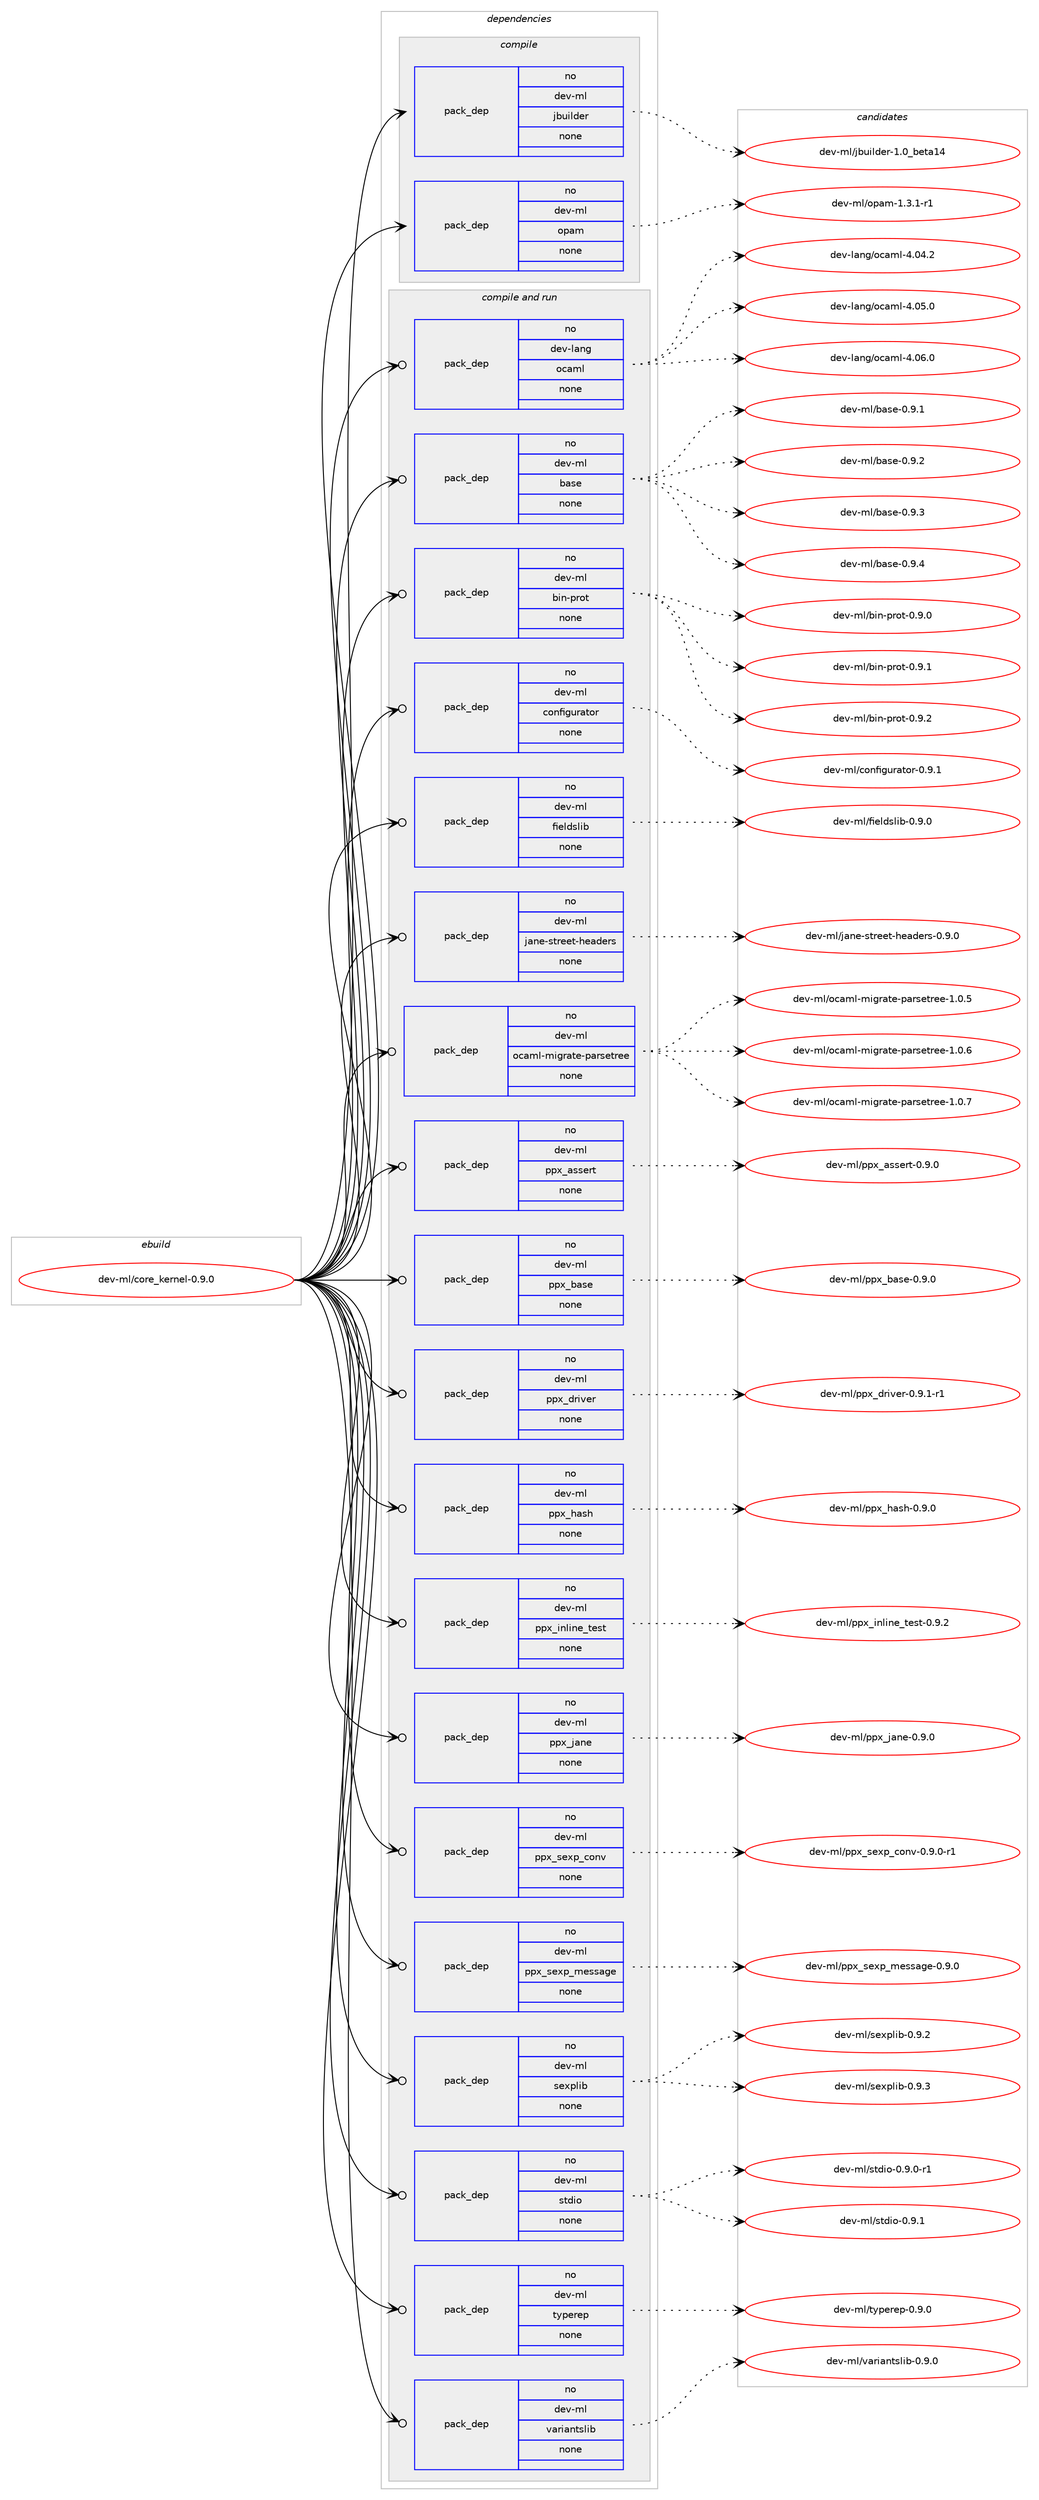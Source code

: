 digraph prolog {

# *************
# Graph options
# *************

newrank=true;
concentrate=true;
compound=true;
graph [rankdir=LR,fontname=Helvetica,fontsize=10,ranksep=1.5];#, ranksep=2.5, nodesep=0.2];
edge  [arrowhead=vee];
node  [fontname=Helvetica,fontsize=10];

# **********
# The ebuild
# **********

subgraph cluster_leftcol {
color=gray;
rank=same;
label=<<i>ebuild</i>>;
id [label="dev-ml/core_kernel-0.9.0", color=red, width=4, href="../dev-ml/core_kernel-0.9.0.svg"];
}

# ****************
# The dependencies
# ****************

subgraph cluster_midcol {
color=gray;
label=<<i>dependencies</i>>;
subgraph cluster_compile {
fillcolor="#eeeeee";
style=filled;
label=<<i>compile</i>>;
subgraph pack92090 {
dependency122174 [label=<<TABLE BORDER="0" CELLBORDER="1" CELLSPACING="0" CELLPADDING="4" WIDTH="220"><TR><TD ROWSPAN="6" CELLPADDING="30">pack_dep</TD></TR><TR><TD WIDTH="110">no</TD></TR><TR><TD>dev-ml</TD></TR><TR><TD>jbuilder</TD></TR><TR><TD>none</TD></TR><TR><TD></TD></TR></TABLE>>, shape=none, color=blue];
}
id:e -> dependency122174:w [weight=20,style="solid",arrowhead="vee"];
subgraph pack92091 {
dependency122175 [label=<<TABLE BORDER="0" CELLBORDER="1" CELLSPACING="0" CELLPADDING="4" WIDTH="220"><TR><TD ROWSPAN="6" CELLPADDING="30">pack_dep</TD></TR><TR><TD WIDTH="110">no</TD></TR><TR><TD>dev-ml</TD></TR><TR><TD>opam</TD></TR><TR><TD>none</TD></TR><TR><TD></TD></TR></TABLE>>, shape=none, color=blue];
}
id:e -> dependency122175:w [weight=20,style="solid",arrowhead="vee"];
}
subgraph cluster_compileandrun {
fillcolor="#eeeeee";
style=filled;
label=<<i>compile and run</i>>;
subgraph pack92092 {
dependency122176 [label=<<TABLE BORDER="0" CELLBORDER="1" CELLSPACING="0" CELLPADDING="4" WIDTH="220"><TR><TD ROWSPAN="6" CELLPADDING="30">pack_dep</TD></TR><TR><TD WIDTH="110">no</TD></TR><TR><TD>dev-lang</TD></TR><TR><TD>ocaml</TD></TR><TR><TD>none</TD></TR><TR><TD></TD></TR></TABLE>>, shape=none, color=blue];
}
id:e -> dependency122176:w [weight=20,style="solid",arrowhead="odotvee"];
subgraph pack92093 {
dependency122177 [label=<<TABLE BORDER="0" CELLBORDER="1" CELLSPACING="0" CELLPADDING="4" WIDTH="220"><TR><TD ROWSPAN="6" CELLPADDING="30">pack_dep</TD></TR><TR><TD WIDTH="110">no</TD></TR><TR><TD>dev-ml</TD></TR><TR><TD>base</TD></TR><TR><TD>none</TD></TR><TR><TD></TD></TR></TABLE>>, shape=none, color=blue];
}
id:e -> dependency122177:w [weight=20,style="solid",arrowhead="odotvee"];
subgraph pack92094 {
dependency122178 [label=<<TABLE BORDER="0" CELLBORDER="1" CELLSPACING="0" CELLPADDING="4" WIDTH="220"><TR><TD ROWSPAN="6" CELLPADDING="30">pack_dep</TD></TR><TR><TD WIDTH="110">no</TD></TR><TR><TD>dev-ml</TD></TR><TR><TD>bin-prot</TD></TR><TR><TD>none</TD></TR><TR><TD></TD></TR></TABLE>>, shape=none, color=blue];
}
id:e -> dependency122178:w [weight=20,style="solid",arrowhead="odotvee"];
subgraph pack92095 {
dependency122179 [label=<<TABLE BORDER="0" CELLBORDER="1" CELLSPACING="0" CELLPADDING="4" WIDTH="220"><TR><TD ROWSPAN="6" CELLPADDING="30">pack_dep</TD></TR><TR><TD WIDTH="110">no</TD></TR><TR><TD>dev-ml</TD></TR><TR><TD>configurator</TD></TR><TR><TD>none</TD></TR><TR><TD></TD></TR></TABLE>>, shape=none, color=blue];
}
id:e -> dependency122179:w [weight=20,style="solid",arrowhead="odotvee"];
subgraph pack92096 {
dependency122180 [label=<<TABLE BORDER="0" CELLBORDER="1" CELLSPACING="0" CELLPADDING="4" WIDTH="220"><TR><TD ROWSPAN="6" CELLPADDING="30">pack_dep</TD></TR><TR><TD WIDTH="110">no</TD></TR><TR><TD>dev-ml</TD></TR><TR><TD>fieldslib</TD></TR><TR><TD>none</TD></TR><TR><TD></TD></TR></TABLE>>, shape=none, color=blue];
}
id:e -> dependency122180:w [weight=20,style="solid",arrowhead="odotvee"];
subgraph pack92097 {
dependency122181 [label=<<TABLE BORDER="0" CELLBORDER="1" CELLSPACING="0" CELLPADDING="4" WIDTH="220"><TR><TD ROWSPAN="6" CELLPADDING="30">pack_dep</TD></TR><TR><TD WIDTH="110">no</TD></TR><TR><TD>dev-ml</TD></TR><TR><TD>jane-street-headers</TD></TR><TR><TD>none</TD></TR><TR><TD></TD></TR></TABLE>>, shape=none, color=blue];
}
id:e -> dependency122181:w [weight=20,style="solid",arrowhead="odotvee"];
subgraph pack92098 {
dependency122182 [label=<<TABLE BORDER="0" CELLBORDER="1" CELLSPACING="0" CELLPADDING="4" WIDTH="220"><TR><TD ROWSPAN="6" CELLPADDING="30">pack_dep</TD></TR><TR><TD WIDTH="110">no</TD></TR><TR><TD>dev-ml</TD></TR><TR><TD>ocaml-migrate-parsetree</TD></TR><TR><TD>none</TD></TR><TR><TD></TD></TR></TABLE>>, shape=none, color=blue];
}
id:e -> dependency122182:w [weight=20,style="solid",arrowhead="odotvee"];
subgraph pack92099 {
dependency122183 [label=<<TABLE BORDER="0" CELLBORDER="1" CELLSPACING="0" CELLPADDING="4" WIDTH="220"><TR><TD ROWSPAN="6" CELLPADDING="30">pack_dep</TD></TR><TR><TD WIDTH="110">no</TD></TR><TR><TD>dev-ml</TD></TR><TR><TD>ppx_assert</TD></TR><TR><TD>none</TD></TR><TR><TD></TD></TR></TABLE>>, shape=none, color=blue];
}
id:e -> dependency122183:w [weight=20,style="solid",arrowhead="odotvee"];
subgraph pack92100 {
dependency122184 [label=<<TABLE BORDER="0" CELLBORDER="1" CELLSPACING="0" CELLPADDING="4" WIDTH="220"><TR><TD ROWSPAN="6" CELLPADDING="30">pack_dep</TD></TR><TR><TD WIDTH="110">no</TD></TR><TR><TD>dev-ml</TD></TR><TR><TD>ppx_base</TD></TR><TR><TD>none</TD></TR><TR><TD></TD></TR></TABLE>>, shape=none, color=blue];
}
id:e -> dependency122184:w [weight=20,style="solid",arrowhead="odotvee"];
subgraph pack92101 {
dependency122185 [label=<<TABLE BORDER="0" CELLBORDER="1" CELLSPACING="0" CELLPADDING="4" WIDTH="220"><TR><TD ROWSPAN="6" CELLPADDING="30">pack_dep</TD></TR><TR><TD WIDTH="110">no</TD></TR><TR><TD>dev-ml</TD></TR><TR><TD>ppx_driver</TD></TR><TR><TD>none</TD></TR><TR><TD></TD></TR></TABLE>>, shape=none, color=blue];
}
id:e -> dependency122185:w [weight=20,style="solid",arrowhead="odotvee"];
subgraph pack92102 {
dependency122186 [label=<<TABLE BORDER="0" CELLBORDER="1" CELLSPACING="0" CELLPADDING="4" WIDTH="220"><TR><TD ROWSPAN="6" CELLPADDING="30">pack_dep</TD></TR><TR><TD WIDTH="110">no</TD></TR><TR><TD>dev-ml</TD></TR><TR><TD>ppx_hash</TD></TR><TR><TD>none</TD></TR><TR><TD></TD></TR></TABLE>>, shape=none, color=blue];
}
id:e -> dependency122186:w [weight=20,style="solid",arrowhead="odotvee"];
subgraph pack92103 {
dependency122187 [label=<<TABLE BORDER="0" CELLBORDER="1" CELLSPACING="0" CELLPADDING="4" WIDTH="220"><TR><TD ROWSPAN="6" CELLPADDING="30">pack_dep</TD></TR><TR><TD WIDTH="110">no</TD></TR><TR><TD>dev-ml</TD></TR><TR><TD>ppx_inline_test</TD></TR><TR><TD>none</TD></TR><TR><TD></TD></TR></TABLE>>, shape=none, color=blue];
}
id:e -> dependency122187:w [weight=20,style="solid",arrowhead="odotvee"];
subgraph pack92104 {
dependency122188 [label=<<TABLE BORDER="0" CELLBORDER="1" CELLSPACING="0" CELLPADDING="4" WIDTH="220"><TR><TD ROWSPAN="6" CELLPADDING="30">pack_dep</TD></TR><TR><TD WIDTH="110">no</TD></TR><TR><TD>dev-ml</TD></TR><TR><TD>ppx_jane</TD></TR><TR><TD>none</TD></TR><TR><TD></TD></TR></TABLE>>, shape=none, color=blue];
}
id:e -> dependency122188:w [weight=20,style="solid",arrowhead="odotvee"];
subgraph pack92105 {
dependency122189 [label=<<TABLE BORDER="0" CELLBORDER="1" CELLSPACING="0" CELLPADDING="4" WIDTH="220"><TR><TD ROWSPAN="6" CELLPADDING="30">pack_dep</TD></TR><TR><TD WIDTH="110">no</TD></TR><TR><TD>dev-ml</TD></TR><TR><TD>ppx_sexp_conv</TD></TR><TR><TD>none</TD></TR><TR><TD></TD></TR></TABLE>>, shape=none, color=blue];
}
id:e -> dependency122189:w [weight=20,style="solid",arrowhead="odotvee"];
subgraph pack92106 {
dependency122190 [label=<<TABLE BORDER="0" CELLBORDER="1" CELLSPACING="0" CELLPADDING="4" WIDTH="220"><TR><TD ROWSPAN="6" CELLPADDING="30">pack_dep</TD></TR><TR><TD WIDTH="110">no</TD></TR><TR><TD>dev-ml</TD></TR><TR><TD>ppx_sexp_message</TD></TR><TR><TD>none</TD></TR><TR><TD></TD></TR></TABLE>>, shape=none, color=blue];
}
id:e -> dependency122190:w [weight=20,style="solid",arrowhead="odotvee"];
subgraph pack92107 {
dependency122191 [label=<<TABLE BORDER="0" CELLBORDER="1" CELLSPACING="0" CELLPADDING="4" WIDTH="220"><TR><TD ROWSPAN="6" CELLPADDING="30">pack_dep</TD></TR><TR><TD WIDTH="110">no</TD></TR><TR><TD>dev-ml</TD></TR><TR><TD>sexplib</TD></TR><TR><TD>none</TD></TR><TR><TD></TD></TR></TABLE>>, shape=none, color=blue];
}
id:e -> dependency122191:w [weight=20,style="solid",arrowhead="odotvee"];
subgraph pack92108 {
dependency122192 [label=<<TABLE BORDER="0" CELLBORDER="1" CELLSPACING="0" CELLPADDING="4" WIDTH="220"><TR><TD ROWSPAN="6" CELLPADDING="30">pack_dep</TD></TR><TR><TD WIDTH="110">no</TD></TR><TR><TD>dev-ml</TD></TR><TR><TD>stdio</TD></TR><TR><TD>none</TD></TR><TR><TD></TD></TR></TABLE>>, shape=none, color=blue];
}
id:e -> dependency122192:w [weight=20,style="solid",arrowhead="odotvee"];
subgraph pack92109 {
dependency122193 [label=<<TABLE BORDER="0" CELLBORDER="1" CELLSPACING="0" CELLPADDING="4" WIDTH="220"><TR><TD ROWSPAN="6" CELLPADDING="30">pack_dep</TD></TR><TR><TD WIDTH="110">no</TD></TR><TR><TD>dev-ml</TD></TR><TR><TD>typerep</TD></TR><TR><TD>none</TD></TR><TR><TD></TD></TR></TABLE>>, shape=none, color=blue];
}
id:e -> dependency122193:w [weight=20,style="solid",arrowhead="odotvee"];
subgraph pack92110 {
dependency122194 [label=<<TABLE BORDER="0" CELLBORDER="1" CELLSPACING="0" CELLPADDING="4" WIDTH="220"><TR><TD ROWSPAN="6" CELLPADDING="30">pack_dep</TD></TR><TR><TD WIDTH="110">no</TD></TR><TR><TD>dev-ml</TD></TR><TR><TD>variantslib</TD></TR><TR><TD>none</TD></TR><TR><TD></TD></TR></TABLE>>, shape=none, color=blue];
}
id:e -> dependency122194:w [weight=20,style="solid",arrowhead="odotvee"];
}
subgraph cluster_run {
fillcolor="#eeeeee";
style=filled;
label=<<i>run</i>>;
}
}

# **************
# The candidates
# **************

subgraph cluster_choices {
rank=same;
color=gray;
label=<<i>candidates</i>>;

subgraph choice92090 {
color=black;
nodesep=1;
choice100101118451091084710698117105108100101114454946489598101116974952 [label="dev-ml/jbuilder-1.0_beta14", color=red, width=4,href="../dev-ml/jbuilder-1.0_beta14.svg"];
dependency122174:e -> choice100101118451091084710698117105108100101114454946489598101116974952:w [style=dotted,weight="100"];
}
subgraph choice92091 {
color=black;
nodesep=1;
choice1001011184510910847111112971094549465146494511449 [label="dev-ml/opam-1.3.1-r1", color=red, width=4,href="../dev-ml/opam-1.3.1-r1.svg"];
dependency122175:e -> choice1001011184510910847111112971094549465146494511449:w [style=dotted,weight="100"];
}
subgraph choice92092 {
color=black;
nodesep=1;
choice100101118451089711010347111999710910845524648524650 [label="dev-lang/ocaml-4.04.2", color=red, width=4,href="../dev-lang/ocaml-4.04.2.svg"];
choice100101118451089711010347111999710910845524648534648 [label="dev-lang/ocaml-4.05.0", color=red, width=4,href="../dev-lang/ocaml-4.05.0.svg"];
choice100101118451089711010347111999710910845524648544648 [label="dev-lang/ocaml-4.06.0", color=red, width=4,href="../dev-lang/ocaml-4.06.0.svg"];
dependency122176:e -> choice100101118451089711010347111999710910845524648524650:w [style=dotted,weight="100"];
dependency122176:e -> choice100101118451089711010347111999710910845524648534648:w [style=dotted,weight="100"];
dependency122176:e -> choice100101118451089711010347111999710910845524648544648:w [style=dotted,weight="100"];
}
subgraph choice92093 {
color=black;
nodesep=1;
choice10010111845109108479897115101454846574649 [label="dev-ml/base-0.9.1", color=red, width=4,href="../dev-ml/base-0.9.1.svg"];
choice10010111845109108479897115101454846574650 [label="dev-ml/base-0.9.2", color=red, width=4,href="../dev-ml/base-0.9.2.svg"];
choice10010111845109108479897115101454846574651 [label="dev-ml/base-0.9.3", color=red, width=4,href="../dev-ml/base-0.9.3.svg"];
choice10010111845109108479897115101454846574652 [label="dev-ml/base-0.9.4", color=red, width=4,href="../dev-ml/base-0.9.4.svg"];
dependency122177:e -> choice10010111845109108479897115101454846574649:w [style=dotted,weight="100"];
dependency122177:e -> choice10010111845109108479897115101454846574650:w [style=dotted,weight="100"];
dependency122177:e -> choice10010111845109108479897115101454846574651:w [style=dotted,weight="100"];
dependency122177:e -> choice10010111845109108479897115101454846574652:w [style=dotted,weight="100"];
}
subgraph choice92094 {
color=black;
nodesep=1;
choice10010111845109108479810511045112114111116454846574648 [label="dev-ml/bin-prot-0.9.0", color=red, width=4,href="../dev-ml/bin-prot-0.9.0.svg"];
choice10010111845109108479810511045112114111116454846574649 [label="dev-ml/bin-prot-0.9.1", color=red, width=4,href="../dev-ml/bin-prot-0.9.1.svg"];
choice10010111845109108479810511045112114111116454846574650 [label="dev-ml/bin-prot-0.9.2", color=red, width=4,href="../dev-ml/bin-prot-0.9.2.svg"];
dependency122178:e -> choice10010111845109108479810511045112114111116454846574648:w [style=dotted,weight="100"];
dependency122178:e -> choice10010111845109108479810511045112114111116454846574649:w [style=dotted,weight="100"];
dependency122178:e -> choice10010111845109108479810511045112114111116454846574650:w [style=dotted,weight="100"];
}
subgraph choice92095 {
color=black;
nodesep=1;
choice10010111845109108479911111010210510311711497116111114454846574649 [label="dev-ml/configurator-0.9.1", color=red, width=4,href="../dev-ml/configurator-0.9.1.svg"];
dependency122179:e -> choice10010111845109108479911111010210510311711497116111114454846574649:w [style=dotted,weight="100"];
}
subgraph choice92096 {
color=black;
nodesep=1;
choice100101118451091084710210510110810011510810598454846574648 [label="dev-ml/fieldslib-0.9.0", color=red, width=4,href="../dev-ml/fieldslib-0.9.0.svg"];
dependency122180:e -> choice100101118451091084710210510110810011510810598454846574648:w [style=dotted,weight="100"];
}
subgraph choice92097 {
color=black;
nodesep=1;
choice100101118451091084710697110101451151161141011011164510410197100101114115454846574648 [label="dev-ml/jane-street-headers-0.9.0", color=red, width=4,href="../dev-ml/jane-street-headers-0.9.0.svg"];
dependency122181:e -> choice100101118451091084710697110101451151161141011011164510410197100101114115454846574648:w [style=dotted,weight="100"];
}
subgraph choice92098 {
color=black;
nodesep=1;
choice1001011184510910847111999710910845109105103114971161014511297114115101116114101101454946484653 [label="dev-ml/ocaml-migrate-parsetree-1.0.5", color=red, width=4,href="../dev-ml/ocaml-migrate-parsetree-1.0.5.svg"];
choice1001011184510910847111999710910845109105103114971161014511297114115101116114101101454946484654 [label="dev-ml/ocaml-migrate-parsetree-1.0.6", color=red, width=4,href="../dev-ml/ocaml-migrate-parsetree-1.0.6.svg"];
choice1001011184510910847111999710910845109105103114971161014511297114115101116114101101454946484655 [label="dev-ml/ocaml-migrate-parsetree-1.0.7", color=red, width=4,href="../dev-ml/ocaml-migrate-parsetree-1.0.7.svg"];
dependency122182:e -> choice1001011184510910847111999710910845109105103114971161014511297114115101116114101101454946484653:w [style=dotted,weight="100"];
dependency122182:e -> choice1001011184510910847111999710910845109105103114971161014511297114115101116114101101454946484654:w [style=dotted,weight="100"];
dependency122182:e -> choice1001011184510910847111999710910845109105103114971161014511297114115101116114101101454946484655:w [style=dotted,weight="100"];
}
subgraph choice92099 {
color=black;
nodesep=1;
choice10010111845109108471121121209597115115101114116454846574648 [label="dev-ml/ppx_assert-0.9.0", color=red, width=4,href="../dev-ml/ppx_assert-0.9.0.svg"];
dependency122183:e -> choice10010111845109108471121121209597115115101114116454846574648:w [style=dotted,weight="100"];
}
subgraph choice92100 {
color=black;
nodesep=1;
choice1001011184510910847112112120959897115101454846574648 [label="dev-ml/ppx_base-0.9.0", color=red, width=4,href="../dev-ml/ppx_base-0.9.0.svg"];
dependency122184:e -> choice1001011184510910847112112120959897115101454846574648:w [style=dotted,weight="100"];
}
subgraph choice92101 {
color=black;
nodesep=1;
choice1001011184510910847112112120951001141051181011144548465746494511449 [label="dev-ml/ppx_driver-0.9.1-r1", color=red, width=4,href="../dev-ml/ppx_driver-0.9.1-r1.svg"];
dependency122185:e -> choice1001011184510910847112112120951001141051181011144548465746494511449:w [style=dotted,weight="100"];
}
subgraph choice92102 {
color=black;
nodesep=1;
choice10010111845109108471121121209510497115104454846574648 [label="dev-ml/ppx_hash-0.9.0", color=red, width=4,href="../dev-ml/ppx_hash-0.9.0.svg"];
dependency122186:e -> choice10010111845109108471121121209510497115104454846574648:w [style=dotted,weight="100"];
}
subgraph choice92103 {
color=black;
nodesep=1;
choice10010111845109108471121121209510511010810511010195116101115116454846574650 [label="dev-ml/ppx_inline_test-0.9.2", color=red, width=4,href="../dev-ml/ppx_inline_test-0.9.2.svg"];
dependency122187:e -> choice10010111845109108471121121209510511010810511010195116101115116454846574650:w [style=dotted,weight="100"];
}
subgraph choice92104 {
color=black;
nodesep=1;
choice10010111845109108471121121209510697110101454846574648 [label="dev-ml/ppx_jane-0.9.0", color=red, width=4,href="../dev-ml/ppx_jane-0.9.0.svg"];
dependency122188:e -> choice10010111845109108471121121209510697110101454846574648:w [style=dotted,weight="100"];
}
subgraph choice92105 {
color=black;
nodesep=1;
choice10010111845109108471121121209511510112011295991111101184548465746484511449 [label="dev-ml/ppx_sexp_conv-0.9.0-r1", color=red, width=4,href="../dev-ml/ppx_sexp_conv-0.9.0-r1.svg"];
dependency122189:e -> choice10010111845109108471121121209511510112011295991111101184548465746484511449:w [style=dotted,weight="100"];
}
subgraph choice92106 {
color=black;
nodesep=1;
choice1001011184510910847112112120951151011201129510910111511597103101454846574648 [label="dev-ml/ppx_sexp_message-0.9.0", color=red, width=4,href="../dev-ml/ppx_sexp_message-0.9.0.svg"];
dependency122190:e -> choice1001011184510910847112112120951151011201129510910111511597103101454846574648:w [style=dotted,weight="100"];
}
subgraph choice92107 {
color=black;
nodesep=1;
choice100101118451091084711510112011210810598454846574650 [label="dev-ml/sexplib-0.9.2", color=red, width=4,href="../dev-ml/sexplib-0.9.2.svg"];
choice100101118451091084711510112011210810598454846574651 [label="dev-ml/sexplib-0.9.3", color=red, width=4,href="../dev-ml/sexplib-0.9.3.svg"];
dependency122191:e -> choice100101118451091084711510112011210810598454846574650:w [style=dotted,weight="100"];
dependency122191:e -> choice100101118451091084711510112011210810598454846574651:w [style=dotted,weight="100"];
}
subgraph choice92108 {
color=black;
nodesep=1;
choice10010111845109108471151161001051114548465746484511449 [label="dev-ml/stdio-0.9.0-r1", color=red, width=4,href="../dev-ml/stdio-0.9.0-r1.svg"];
choice1001011184510910847115116100105111454846574649 [label="dev-ml/stdio-0.9.1", color=red, width=4,href="../dev-ml/stdio-0.9.1.svg"];
dependency122192:e -> choice10010111845109108471151161001051114548465746484511449:w [style=dotted,weight="100"];
dependency122192:e -> choice1001011184510910847115116100105111454846574649:w [style=dotted,weight="100"];
}
subgraph choice92109 {
color=black;
nodesep=1;
choice1001011184510910847116121112101114101112454846574648 [label="dev-ml/typerep-0.9.0", color=red, width=4,href="../dev-ml/typerep-0.9.0.svg"];
dependency122193:e -> choice1001011184510910847116121112101114101112454846574648:w [style=dotted,weight="100"];
}
subgraph choice92110 {
color=black;
nodesep=1;
choice1001011184510910847118971141059711011611510810598454846574648 [label="dev-ml/variantslib-0.9.0", color=red, width=4,href="../dev-ml/variantslib-0.9.0.svg"];
dependency122194:e -> choice1001011184510910847118971141059711011611510810598454846574648:w [style=dotted,weight="100"];
}
}

}
